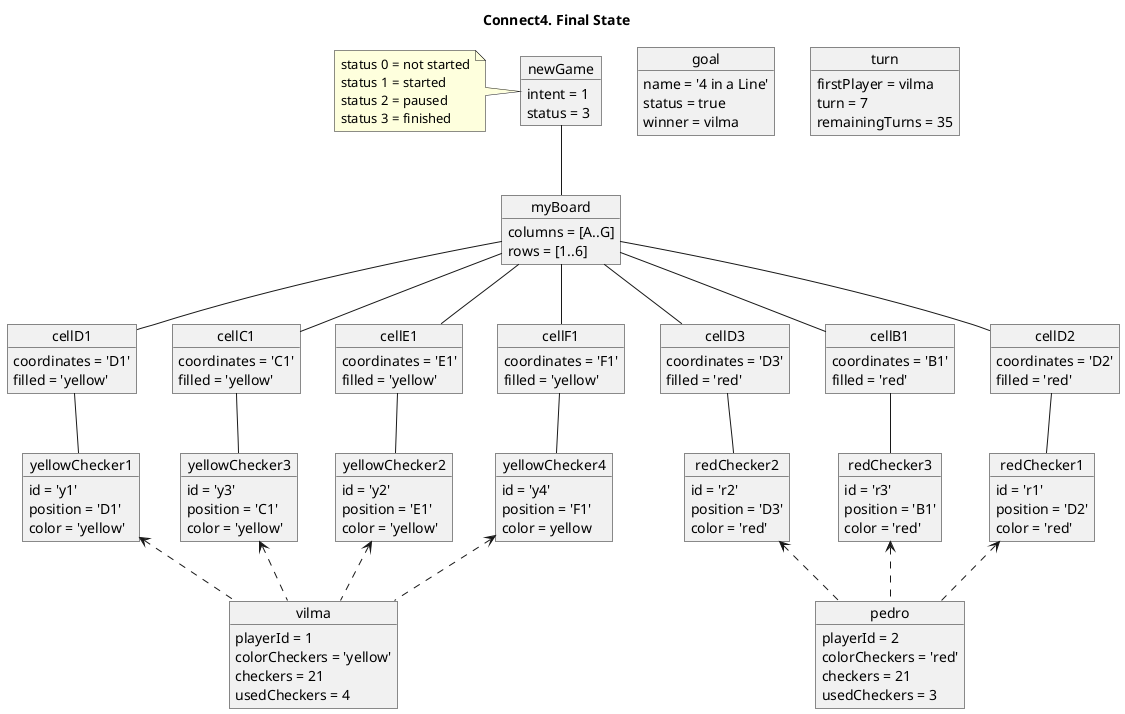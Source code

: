 @startuml connect4--final-state


title Connect4. Final State

object newGame
note left of newGame
    status 0 = not started
    status 1 = started
    status 2 = paused
    status 3 = finished
end note

object myBoard
object vilma
object pedro
object goal
object turn



object newGame {
    intent = 1
    status = 3
}

object goal {
    name = '4 in a Line'
    status = true
    winner = vilma
}

object turn {
    firstPlayer = vilma
    turn = 7
    remainingTurns = 35
}

object myBoard {
    columns = [A..G]
    rows = [1..6]
}

object cellD1 {
    coordinates = 'D1'
    filled = 'yellow'
}

object cellD2 {
    coordinates = 'D2'
    filled = 'red'
}

object cellE1 {
    coordinates = 'E1'
    filled = 'yellow'
}

object cellD3 {
    coordinates = 'D3'
    filled = 'red'
}

object cellC1 {
    coordinates = 'C1'
    filled = 'yellow'
}

object cellB1 {
    coordinates = 'B1'
    filled = 'red'
}

object cellF1 {
    coordinates = 'F1'
    filled = 'yellow'
}


object yellowChecker1 {
    id = 'y1'
    position = 'D1'
    color = 'yellow'
}

object redChecker1 {
    id = 'r1'
    position = 'D2'
    color = 'red'
}

object yellowChecker2 {
    id = 'y2'
    position = 'E1'
    color = 'yellow'
}

object redChecker2 {
    id = 'r2'
    position = 'D3'
    color = 'red'
}

object yellowChecker3 {
    id = 'y3'
    position = 'C1'
    color = 'yellow'
}

object redChecker3 {
    id = 'r3'
    position = 'B1'
    color = 'red'
}

object yellowChecker4 {
    id = 'y4'
    position = 'F1'
    color = yellow
}


object vilma {
    playerId = 1
    colorCheckers = 'yellow'
    checkers = 21
    usedCheckers = 4
}

object pedro {
    playerId = 2
    colorCheckers = 'red'
    checkers = 21
    usedCheckers = 3
}


newGame -- myBoard

myBoard -- cellD1
myBoard -- cellE1
myBoard -- cellC1
myBoard -- cellF1
myBoard -- cellD2
myBoard -- cellD3
myBoard -- cellB1

cellD1 -- yellowChecker1
cellE1 -- yellowChecker2
cellC1 -- yellowChecker3
cellF1 -- yellowChecker4
cellD2 -- redChecker1
cellD3 -- redChecker2
cellB1 -- redChecker3

vilma .up.> yellowChecker1
vilma .up.> yellowChecker2
vilma .up.> yellowChecker3
vilma .up.> yellowChecker4
pedro .up.> redChecker1
pedro .up.> redChecker2
pedro .up.> redChecker3


@enduml


' diagram by Oscar Quintero and Borja Coll ;-)